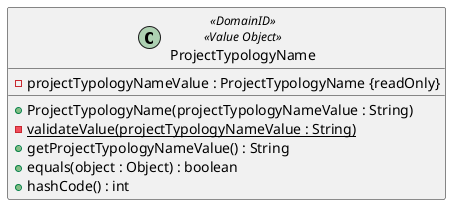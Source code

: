 @startuml

class ProjectTypologyName<<DomainID>> <<Value Object>> {
    - projectTypologyNameValue : ProjectTypologyName {readOnly}

    + ProjectTypologyName(projectTypologyNameValue : String)
    - validateValue(projectTypologyNameValue : String) {static}
    + getProjectTypologyNameValue() : String
    + equals(object : Object) : boolean
    + hashCode() : int
}

@enduml